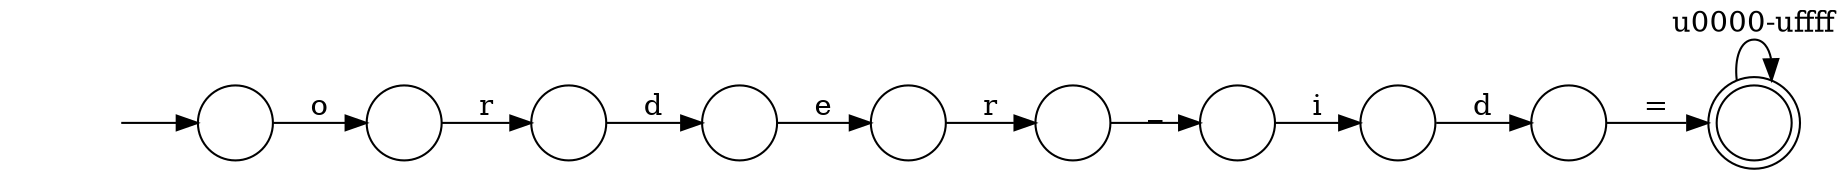 digraph Automaton {
  rankdir = LR;
  0 [shape=circle,label=""];
  initial [shape=plaintext,label=""];
  initial -> 0
  0 -> 6 [label="o"]
  1 [shape=circle,label=""];
  1 -> 2 [label="="]
  2 [shape=doublecircle,label=""];
  2 -> 2 [label="\u0000-\uffff"]
  3 [shape=circle,label=""];
  3 -> 9 [label="_"]
  4 [shape=circle,label=""];
  4 -> 1 [label="d"]
  5 [shape=circle,label=""];
  5 -> 3 [label="r"]
  6 [shape=circle,label=""];
  6 -> 7 [label="r"]
  7 [shape=circle,label=""];
  7 -> 8 [label="d"]
  8 [shape=circle,label=""];
  8 -> 5 [label="e"]
  9 [shape=circle,label=""];
  9 -> 4 [label="i"]
}

